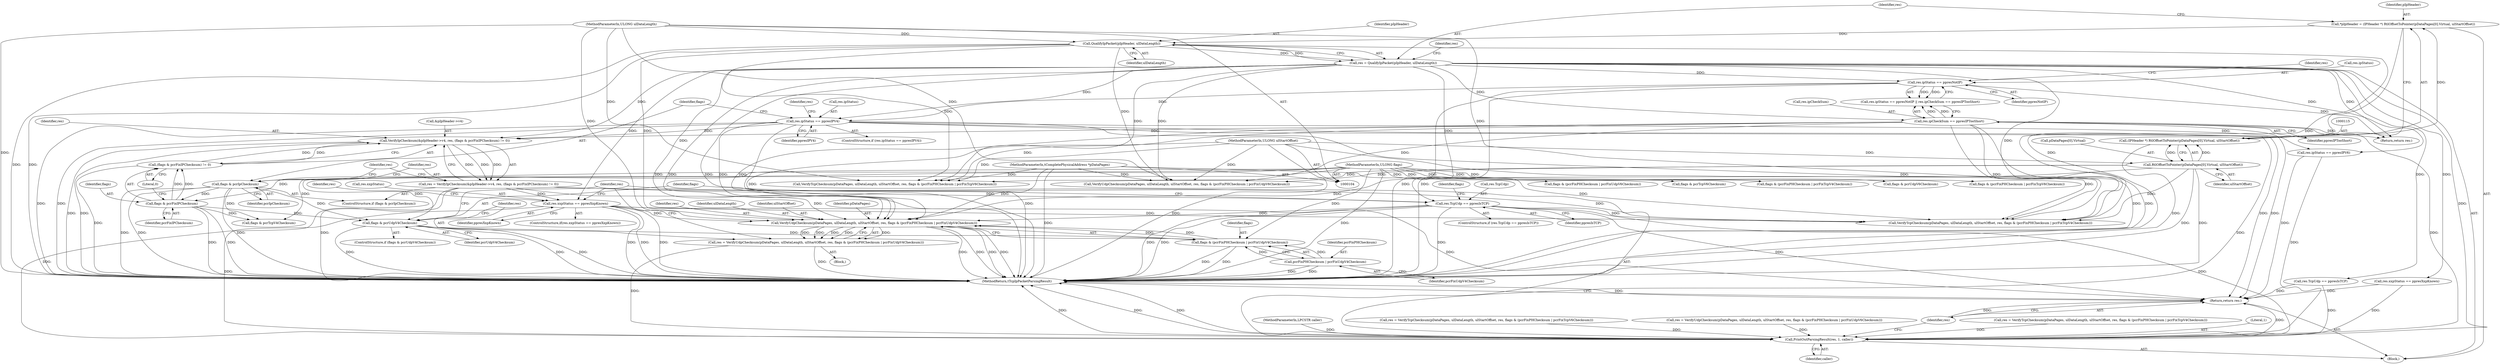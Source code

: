 digraph "1_kvm-guest-drivers-windows_723416fa4210b7464b28eab89cc76252e6193ac1_3@pointer" {
"1000207" [label="(Call,VerifyUdpChecksum(pDataPages, ulDataLength, ulStartOffset, res, flags & (pcrFixPHChecksum | pcrFixUdpV4Checksum)))"];
"1000105" [label="(MethodParameterIn,tCompletePhysicalAddress *pDataPages)"];
"1000126" [label="(Call,QualifyIpPacket(pIpHeader, ulDataLength))"];
"1000112" [label="(Call,*pIpHeader = (IPHeader *) RtlOffsetToPointer(pDataPages[0].Virtual, ulStartOffset))"];
"1000114" [label="(Call,(IPHeader *) RtlOffsetToPointer(pDataPages[0].Virtual, ulStartOffset))"];
"1000116" [label="(Call,RtlOffsetToPointer(pDataPages[0].Virtual, ulStartOffset))"];
"1000107" [label="(MethodParameterIn,ULONG ulStartOffset)"];
"1000106" [label="(MethodParameterIn,ULONG ulDataLength)"];
"1000124" [label="(Call,res = QualifyIpPacket(pIpHeader, ulDataLength))"];
"1000168" [label="(Call,res.xxpStatus == ppresXxpKnown)"];
"1000154" [label="(Call,res = VerifyIpChecksum(&pIpHeader->v4, res, (flags & pcrFixIPChecksum) != 0))"];
"1000156" [label="(Call,VerifyIpChecksum(&pIpHeader->v4, res, (flags & pcrFixIPChecksum) != 0))"];
"1000144" [label="(Call,res.ipStatus == ppresIPV4)"];
"1000131" [label="(Call,res.ipStatus == ppresNotIP)"];
"1000136" [label="(Call,res.ipCheckSum == ppresIPTooShort)"];
"1000162" [label="(Call,(flags & pcrFixIPChecksum) != 0)"];
"1000163" [label="(Call,flags & pcrFixIPChecksum)"];
"1000151" [label="(Call,flags & pcrIpChecksum)"];
"1000108" [label="(MethodParameterIn,ULONG flags)"];
"1000175" [label="(Call,res.TcpUdp == ppresIsTCP)"];
"1000212" [label="(Call,flags & (pcrFixPHChecksum | pcrFixUdpV4Checksum))"];
"1000201" [label="(Call,flags & pcrUdpV4Checksum)"];
"1000214" [label="(Call,pcrFixPHChecksum | pcrFixUdpV4Checksum)"];
"1000205" [label="(Call,res = VerifyUdpChecksum(pDataPages, ulDataLength, ulStartOffset, res, flags & (pcrFixPHChecksum | pcrFixUdpV4Checksum)))"];
"1000275" [label="(Call,PrintOutParsingResult(res, 1, caller))"];
"1000279" [label="(Return,return res;)"];
"1000265" [label="(Call,VerifyUdpChecksum(pDataPages, ulDataLength, ulStartOffset, res, flags & (pcrFixPHChecksum | pcrFixUdpV6Checksum)))"];
"1000126" [label="(Call,QualifyIpPacket(pIpHeader, ulDataLength))"];
"1000167" [label="(ControlStructure,if(res.xxpStatus == ppresXxpKnown))"];
"1000131" [label="(Call,res.ipStatus == ppresNotIP)"];
"1000226" [label="(Call,res.xxpStatus == ppresXxpKnown)"];
"1000107" [label="(MethodParameterIn,ULONG ulStartOffset)"];
"1000109" [label="(MethodParameterIn,LPCSTR caller)"];
"1000108" [label="(MethodParameterIn,ULONG flags)"];
"1000166" [label="(Literal,0)"];
"1000270" [label="(Call,flags & (pcrFixPHChecksum | pcrFixUdpV6Checksum))"];
"1000144" [label="(Call,res.ipStatus == ppresIPV4)"];
"1000152" [label="(Identifier,flags)"];
"1000240" [label="(Call,flags & pcrTcpV6Checksum)"];
"1000176" [label="(Call,res.TcpUdp)"];
"1000233" [label="(Call,res.TcpUdp == ppresIsTCP)"];
"1000138" [label="(Identifier,res)"];
"1000156" [label="(Call,VerifyIpChecksum(&pIpHeader->v4, res, (flags & pcrFixIPChecksum) != 0))"];
"1000202" [label="(Identifier,flags)"];
"1000200" [label="(ControlStructure,if (flags & pcrUdpV4Checksum))"];
"1000122" [label="(Identifier,ulStartOffset)"];
"1000211" [label="(Identifier,res)"];
"1000279" [label="(Return,return res;)"];
"1000125" [label="(Identifier,res)"];
"1000201" [label="(Call,flags & pcrUdpV4Checksum)"];
"1000182" [label="(Call,flags & pcrTcpV4Checksum)"];
"1000244" [label="(Call,res = VerifyTcpChecksum(pDataPages, ulDataLength, ulStartOffset, res, flags & (pcrFixPHChecksum | pcrFixTcpV6Checksum)))"];
"1000206" [label="(Identifier,res)"];
"1000177" [label="(Identifier,res)"];
"1000213" [label="(Identifier,flags)"];
"1000221" [label="(Identifier,res)"];
"1000183" [label="(Identifier,flags)"];
"1000209" [label="(Identifier,ulDataLength)"];
"1000145" [label="(Call,res.ipStatus)"];
"1000169" [label="(Call,res.xxpStatus)"];
"1000216" [label="(Identifier,pcrFixUdpV4Checksum)"];
"1000175" [label="(Call,res.TcpUdp == ppresIsTCP)"];
"1000168" [label="(Call,res.xxpStatus == ppresXxpKnown)"];
"1000150" [label="(ControlStructure,if (flags & pcrIpChecksum))"];
"1000148" [label="(Identifier,ppresIPV4)"];
"1000135" [label="(Identifier,ppresNotIP)"];
"1000112" [label="(Call,*pIpHeader = (IPHeader *) RtlOffsetToPointer(pDataPages[0].Virtual, ulStartOffset))"];
"1000127" [label="(Identifier,pIpHeader)"];
"1000263" [label="(Call,res = VerifyUdpChecksum(pDataPages, ulDataLength, ulStartOffset, res, flags & (pcrFixPHChecksum | pcrFixUdpV6Checksum)))"];
"1000141" [label="(Return,return res;)"];
"1000143" [label="(ControlStructure,if (res.ipStatus == ppresIPV4))"];
"1000174" [label="(ControlStructure,if (res.TcpUdp == ppresIsTCP))"];
"1000170" [label="(Identifier,res)"];
"1000110" [label="(Block,)"];
"1000210" [label="(Identifier,ulStartOffset)"];
"1000163" [label="(Call,flags & pcrFixIPChecksum)"];
"1000246" [label="(Call,VerifyTcpChecksum(pDataPages, ulDataLength, ulStartOffset, res, flags & (pcrFixPHChecksum | pcrFixTcpV6Checksum)))"];
"1000128" [label="(Identifier,ulDataLength)"];
"1000179" [label="(Identifier,ppresIsTCP)"];
"1000113" [label="(Identifier,pIpHeader)"];
"1000203" [label="(Identifier,pcrUdpV4Checksum)"];
"1000205" [label="(Call,res = VerifyUdpChecksum(pDataPages, ulDataLength, ulStartOffset, res, flags & (pcrFixPHChecksum | pcrFixUdpV4Checksum)))"];
"1000276" [label="(Identifier,res)"];
"1000114" [label="(Call,(IPHeader *) RtlOffsetToPointer(pDataPages[0].Virtual, ulStartOffset))"];
"1000193" [label="(Call,flags & (pcrFixPHChecksum | pcrFixTcpV4Checksum))"];
"1000186" [label="(Call,res = VerifyTcpChecksum(pDataPages, ulDataLength, ulStartOffset, res, flags & (pcrFixPHChecksum | pcrFixTcpV4Checksum)))"];
"1000157" [label="(Call,&pIpHeader->v4)"];
"1000153" [label="(Identifier,pcrIpChecksum)"];
"1000212" [label="(Call,flags & (pcrFixPHChecksum | pcrFixUdpV4Checksum))"];
"1000130" [label="(Call,res.ipStatus == ppresNotIP || res.ipCheckSum == ppresIPTooShort)"];
"1000259" [label="(Call,flags & pcrUdpV6Checksum)"];
"1000277" [label="(Literal,1)"];
"1000281" [label="(MethodReturn,tTcpIpPacketParsingResult)"];
"1000280" [label="(Identifier,res)"];
"1000140" [label="(Identifier,ppresIPTooShort)"];
"1000215" [label="(Identifier,pcrFixPHChecksum)"];
"1000154" [label="(Call,res = VerifyIpChecksum(&pIpHeader->v4, res, (flags & pcrFixIPChecksum) != 0))"];
"1000219" [label="(Call,res.ipStatus == ppresIPV6)"];
"1000155" [label="(Identifier,res)"];
"1000172" [label="(Identifier,ppresXxpKnown)"];
"1000165" [label="(Identifier,pcrFixIPChecksum)"];
"1000204" [label="(Block,)"];
"1000161" [label="(Identifier,res)"];
"1000162" [label="(Call,(flags & pcrFixIPChecksum) != 0)"];
"1000278" [label="(Identifier,caller)"];
"1000124" [label="(Call,res = QualifyIpPacket(pIpHeader, ulDataLength))"];
"1000188" [label="(Call,VerifyTcpChecksum(pDataPages, ulDataLength, ulStartOffset, res, flags & (pcrFixPHChecksum | pcrFixTcpV4Checksum)))"];
"1000136" [label="(Call,res.ipCheckSum == ppresIPTooShort)"];
"1000164" [label="(Identifier,flags)"];
"1000275" [label="(Call,PrintOutParsingResult(res, 1, caller))"];
"1000106" [label="(MethodParameterIn,ULONG ulDataLength)"];
"1000208" [label="(Identifier,pDataPages)"];
"1000137" [label="(Call,res.ipCheckSum)"];
"1000132" [label="(Call,res.ipStatus)"];
"1000214" [label="(Call,pcrFixPHChecksum | pcrFixUdpV4Checksum)"];
"1000116" [label="(Call,RtlOffsetToPointer(pDataPages[0].Virtual, ulStartOffset))"];
"1000117" [label="(Call,pDataPages[0].Virtual)"];
"1000105" [label="(MethodParameterIn,tCompletePhysicalAddress *pDataPages)"];
"1000133" [label="(Identifier,res)"];
"1000251" [label="(Call,flags & (pcrFixPHChecksum | pcrFixTcpV6Checksum))"];
"1000151" [label="(Call,flags & pcrIpChecksum)"];
"1000207" [label="(Call,VerifyUdpChecksum(pDataPages, ulDataLength, ulStartOffset, res, flags & (pcrFixPHChecksum | pcrFixUdpV4Checksum)))"];
"1000207" -> "1000205"  [label="AST: "];
"1000207" -> "1000212"  [label="CFG: "];
"1000208" -> "1000207"  [label="AST: "];
"1000209" -> "1000207"  [label="AST: "];
"1000210" -> "1000207"  [label="AST: "];
"1000211" -> "1000207"  [label="AST: "];
"1000212" -> "1000207"  [label="AST: "];
"1000205" -> "1000207"  [label="CFG: "];
"1000207" -> "1000281"  [label="DDG: "];
"1000207" -> "1000281"  [label="DDG: "];
"1000207" -> "1000281"  [label="DDG: "];
"1000207" -> "1000281"  [label="DDG: "];
"1000207" -> "1000205"  [label="DDG: "];
"1000207" -> "1000205"  [label="DDG: "];
"1000207" -> "1000205"  [label="DDG: "];
"1000207" -> "1000205"  [label="DDG: "];
"1000207" -> "1000205"  [label="DDG: "];
"1000105" -> "1000207"  [label="DDG: "];
"1000126" -> "1000207"  [label="DDG: "];
"1000106" -> "1000207"  [label="DDG: "];
"1000116" -> "1000207"  [label="DDG: "];
"1000107" -> "1000207"  [label="DDG: "];
"1000124" -> "1000207"  [label="DDG: "];
"1000168" -> "1000207"  [label="DDG: "];
"1000154" -> "1000207"  [label="DDG: "];
"1000175" -> "1000207"  [label="DDG: "];
"1000144" -> "1000207"  [label="DDG: "];
"1000136" -> "1000207"  [label="DDG: "];
"1000212" -> "1000207"  [label="DDG: "];
"1000212" -> "1000207"  [label="DDG: "];
"1000105" -> "1000104"  [label="AST: "];
"1000105" -> "1000281"  [label="DDG: "];
"1000105" -> "1000188"  [label="DDG: "];
"1000105" -> "1000246"  [label="DDG: "];
"1000105" -> "1000265"  [label="DDG: "];
"1000126" -> "1000124"  [label="AST: "];
"1000126" -> "1000128"  [label="CFG: "];
"1000127" -> "1000126"  [label="AST: "];
"1000128" -> "1000126"  [label="AST: "];
"1000124" -> "1000126"  [label="CFG: "];
"1000126" -> "1000281"  [label="DDG: "];
"1000126" -> "1000281"  [label="DDG: "];
"1000126" -> "1000124"  [label="DDG: "];
"1000126" -> "1000124"  [label="DDG: "];
"1000112" -> "1000126"  [label="DDG: "];
"1000106" -> "1000126"  [label="DDG: "];
"1000126" -> "1000188"  [label="DDG: "];
"1000126" -> "1000246"  [label="DDG: "];
"1000126" -> "1000265"  [label="DDG: "];
"1000112" -> "1000110"  [label="AST: "];
"1000112" -> "1000114"  [label="CFG: "];
"1000113" -> "1000112"  [label="AST: "];
"1000114" -> "1000112"  [label="AST: "];
"1000125" -> "1000112"  [label="CFG: "];
"1000112" -> "1000281"  [label="DDG: "];
"1000114" -> "1000112"  [label="DDG: "];
"1000114" -> "1000116"  [label="CFG: "];
"1000115" -> "1000114"  [label="AST: "];
"1000116" -> "1000114"  [label="AST: "];
"1000114" -> "1000281"  [label="DDG: "];
"1000116" -> "1000114"  [label="DDG: "];
"1000116" -> "1000114"  [label="DDG: "];
"1000116" -> "1000122"  [label="CFG: "];
"1000117" -> "1000116"  [label="AST: "];
"1000122" -> "1000116"  [label="AST: "];
"1000116" -> "1000281"  [label="DDG: "];
"1000116" -> "1000281"  [label="DDG: "];
"1000107" -> "1000116"  [label="DDG: "];
"1000116" -> "1000188"  [label="DDG: "];
"1000116" -> "1000246"  [label="DDG: "];
"1000116" -> "1000265"  [label="DDG: "];
"1000107" -> "1000104"  [label="AST: "];
"1000107" -> "1000281"  [label="DDG: "];
"1000107" -> "1000188"  [label="DDG: "];
"1000107" -> "1000246"  [label="DDG: "];
"1000107" -> "1000265"  [label="DDG: "];
"1000106" -> "1000104"  [label="AST: "];
"1000106" -> "1000281"  [label="DDG: "];
"1000106" -> "1000188"  [label="DDG: "];
"1000106" -> "1000246"  [label="DDG: "];
"1000106" -> "1000265"  [label="DDG: "];
"1000124" -> "1000110"  [label="AST: "];
"1000125" -> "1000124"  [label="AST: "];
"1000133" -> "1000124"  [label="CFG: "];
"1000124" -> "1000281"  [label="DDG: "];
"1000124" -> "1000281"  [label="DDG: "];
"1000124" -> "1000131"  [label="DDG: "];
"1000124" -> "1000136"  [label="DDG: "];
"1000124" -> "1000141"  [label="DDG: "];
"1000124" -> "1000144"  [label="DDG: "];
"1000124" -> "1000156"  [label="DDG: "];
"1000124" -> "1000168"  [label="DDG: "];
"1000124" -> "1000175"  [label="DDG: "];
"1000124" -> "1000188"  [label="DDG: "];
"1000124" -> "1000219"  [label="DDG: "];
"1000124" -> "1000226"  [label="DDG: "];
"1000124" -> "1000233"  [label="DDG: "];
"1000124" -> "1000246"  [label="DDG: "];
"1000124" -> "1000265"  [label="DDG: "];
"1000124" -> "1000275"  [label="DDG: "];
"1000168" -> "1000167"  [label="AST: "];
"1000168" -> "1000172"  [label="CFG: "];
"1000169" -> "1000168"  [label="AST: "];
"1000172" -> "1000168"  [label="AST: "];
"1000177" -> "1000168"  [label="CFG: "];
"1000276" -> "1000168"  [label="CFG: "];
"1000168" -> "1000281"  [label="DDG: "];
"1000168" -> "1000281"  [label="DDG: "];
"1000168" -> "1000281"  [label="DDG: "];
"1000154" -> "1000168"  [label="DDG: "];
"1000168" -> "1000188"  [label="DDG: "];
"1000168" -> "1000275"  [label="DDG: "];
"1000168" -> "1000279"  [label="DDG: "];
"1000154" -> "1000150"  [label="AST: "];
"1000154" -> "1000156"  [label="CFG: "];
"1000155" -> "1000154"  [label="AST: "];
"1000156" -> "1000154"  [label="AST: "];
"1000170" -> "1000154"  [label="CFG: "];
"1000154" -> "1000281"  [label="DDG: "];
"1000156" -> "1000154"  [label="DDG: "];
"1000156" -> "1000154"  [label="DDG: "];
"1000156" -> "1000154"  [label="DDG: "];
"1000154" -> "1000175"  [label="DDG: "];
"1000154" -> "1000188"  [label="DDG: "];
"1000154" -> "1000275"  [label="DDG: "];
"1000156" -> "1000162"  [label="CFG: "];
"1000157" -> "1000156"  [label="AST: "];
"1000161" -> "1000156"  [label="AST: "];
"1000162" -> "1000156"  [label="AST: "];
"1000156" -> "1000281"  [label="DDG: "];
"1000156" -> "1000281"  [label="DDG: "];
"1000144" -> "1000156"  [label="DDG: "];
"1000136" -> "1000156"  [label="DDG: "];
"1000162" -> "1000156"  [label="DDG: "];
"1000162" -> "1000156"  [label="DDG: "];
"1000144" -> "1000143"  [label="AST: "];
"1000144" -> "1000148"  [label="CFG: "];
"1000145" -> "1000144"  [label="AST: "];
"1000148" -> "1000144"  [label="AST: "];
"1000152" -> "1000144"  [label="CFG: "];
"1000221" -> "1000144"  [label="CFG: "];
"1000144" -> "1000281"  [label="DDG: "];
"1000144" -> "1000281"  [label="DDG: "];
"1000144" -> "1000281"  [label="DDG: "];
"1000131" -> "1000144"  [label="DDG: "];
"1000144" -> "1000188"  [label="DDG: "];
"1000144" -> "1000219"  [label="DDG: "];
"1000144" -> "1000275"  [label="DDG: "];
"1000144" -> "1000279"  [label="DDG: "];
"1000131" -> "1000130"  [label="AST: "];
"1000131" -> "1000135"  [label="CFG: "];
"1000132" -> "1000131"  [label="AST: "];
"1000135" -> "1000131"  [label="AST: "];
"1000138" -> "1000131"  [label="CFG: "];
"1000130" -> "1000131"  [label="CFG: "];
"1000131" -> "1000281"  [label="DDG: "];
"1000131" -> "1000281"  [label="DDG: "];
"1000131" -> "1000130"  [label="DDG: "];
"1000131" -> "1000130"  [label="DDG: "];
"1000131" -> "1000141"  [label="DDG: "];
"1000136" -> "1000130"  [label="AST: "];
"1000136" -> "1000140"  [label="CFG: "];
"1000137" -> "1000136"  [label="AST: "];
"1000140" -> "1000136"  [label="AST: "];
"1000130" -> "1000136"  [label="CFG: "];
"1000136" -> "1000281"  [label="DDG: "];
"1000136" -> "1000281"  [label="DDG: "];
"1000136" -> "1000130"  [label="DDG: "];
"1000136" -> "1000130"  [label="DDG: "];
"1000136" -> "1000141"  [label="DDG: "];
"1000136" -> "1000188"  [label="DDG: "];
"1000136" -> "1000246"  [label="DDG: "];
"1000136" -> "1000265"  [label="DDG: "];
"1000136" -> "1000275"  [label="DDG: "];
"1000136" -> "1000279"  [label="DDG: "];
"1000162" -> "1000166"  [label="CFG: "];
"1000163" -> "1000162"  [label="AST: "];
"1000166" -> "1000162"  [label="AST: "];
"1000162" -> "1000281"  [label="DDG: "];
"1000163" -> "1000162"  [label="DDG: "];
"1000163" -> "1000162"  [label="DDG: "];
"1000163" -> "1000165"  [label="CFG: "];
"1000164" -> "1000163"  [label="AST: "];
"1000165" -> "1000163"  [label="AST: "];
"1000166" -> "1000163"  [label="CFG: "];
"1000163" -> "1000281"  [label="DDG: "];
"1000163" -> "1000281"  [label="DDG: "];
"1000151" -> "1000163"  [label="DDG: "];
"1000108" -> "1000163"  [label="DDG: "];
"1000163" -> "1000182"  [label="DDG: "];
"1000163" -> "1000201"  [label="DDG: "];
"1000151" -> "1000150"  [label="AST: "];
"1000151" -> "1000153"  [label="CFG: "];
"1000152" -> "1000151"  [label="AST: "];
"1000153" -> "1000151"  [label="AST: "];
"1000155" -> "1000151"  [label="CFG: "];
"1000170" -> "1000151"  [label="CFG: "];
"1000151" -> "1000281"  [label="DDG: "];
"1000151" -> "1000281"  [label="DDG: "];
"1000151" -> "1000281"  [label="DDG: "];
"1000108" -> "1000151"  [label="DDG: "];
"1000151" -> "1000182"  [label="DDG: "];
"1000151" -> "1000201"  [label="DDG: "];
"1000108" -> "1000104"  [label="AST: "];
"1000108" -> "1000281"  [label="DDG: "];
"1000108" -> "1000182"  [label="DDG: "];
"1000108" -> "1000193"  [label="DDG: "];
"1000108" -> "1000201"  [label="DDG: "];
"1000108" -> "1000212"  [label="DDG: "];
"1000108" -> "1000240"  [label="DDG: "];
"1000108" -> "1000251"  [label="DDG: "];
"1000108" -> "1000259"  [label="DDG: "];
"1000108" -> "1000270"  [label="DDG: "];
"1000175" -> "1000174"  [label="AST: "];
"1000175" -> "1000179"  [label="CFG: "];
"1000176" -> "1000175"  [label="AST: "];
"1000179" -> "1000175"  [label="AST: "];
"1000183" -> "1000175"  [label="CFG: "];
"1000202" -> "1000175"  [label="CFG: "];
"1000175" -> "1000281"  [label="DDG: "];
"1000175" -> "1000281"  [label="DDG: "];
"1000175" -> "1000281"  [label="DDG: "];
"1000175" -> "1000188"  [label="DDG: "];
"1000175" -> "1000275"  [label="DDG: "];
"1000175" -> "1000279"  [label="DDG: "];
"1000212" -> "1000214"  [label="CFG: "];
"1000213" -> "1000212"  [label="AST: "];
"1000214" -> "1000212"  [label="AST: "];
"1000212" -> "1000281"  [label="DDG: "];
"1000212" -> "1000281"  [label="DDG: "];
"1000201" -> "1000212"  [label="DDG: "];
"1000214" -> "1000212"  [label="DDG: "];
"1000214" -> "1000212"  [label="DDG: "];
"1000201" -> "1000200"  [label="AST: "];
"1000201" -> "1000203"  [label="CFG: "];
"1000202" -> "1000201"  [label="AST: "];
"1000203" -> "1000201"  [label="AST: "];
"1000206" -> "1000201"  [label="CFG: "];
"1000276" -> "1000201"  [label="CFG: "];
"1000201" -> "1000281"  [label="DDG: "];
"1000201" -> "1000281"  [label="DDG: "];
"1000201" -> "1000281"  [label="DDG: "];
"1000214" -> "1000216"  [label="CFG: "];
"1000215" -> "1000214"  [label="AST: "];
"1000216" -> "1000214"  [label="AST: "];
"1000214" -> "1000281"  [label="DDG: "];
"1000214" -> "1000281"  [label="DDG: "];
"1000205" -> "1000204"  [label="AST: "];
"1000206" -> "1000205"  [label="AST: "];
"1000276" -> "1000205"  [label="CFG: "];
"1000205" -> "1000281"  [label="DDG: "];
"1000205" -> "1000275"  [label="DDG: "];
"1000275" -> "1000110"  [label="AST: "];
"1000275" -> "1000278"  [label="CFG: "];
"1000276" -> "1000275"  [label="AST: "];
"1000277" -> "1000275"  [label="AST: "];
"1000278" -> "1000275"  [label="AST: "];
"1000280" -> "1000275"  [label="CFG: "];
"1000275" -> "1000281"  [label="DDG: "];
"1000275" -> "1000281"  [label="DDG: "];
"1000275" -> "1000281"  [label="DDG: "];
"1000186" -> "1000275"  [label="DDG: "];
"1000263" -> "1000275"  [label="DDG: "];
"1000244" -> "1000275"  [label="DDG: "];
"1000226" -> "1000275"  [label="DDG: "];
"1000233" -> "1000275"  [label="DDG: "];
"1000219" -> "1000275"  [label="DDG: "];
"1000109" -> "1000275"  [label="DDG: "];
"1000275" -> "1000279"  [label="DDG: "];
"1000279" -> "1000110"  [label="AST: "];
"1000279" -> "1000280"  [label="CFG: "];
"1000280" -> "1000279"  [label="AST: "];
"1000281" -> "1000279"  [label="CFG: "];
"1000279" -> "1000281"  [label="DDG: "];
"1000280" -> "1000279"  [label="DDG: "];
"1000226" -> "1000279"  [label="DDG: "];
"1000233" -> "1000279"  [label="DDG: "];
"1000219" -> "1000279"  [label="DDG: "];
}

